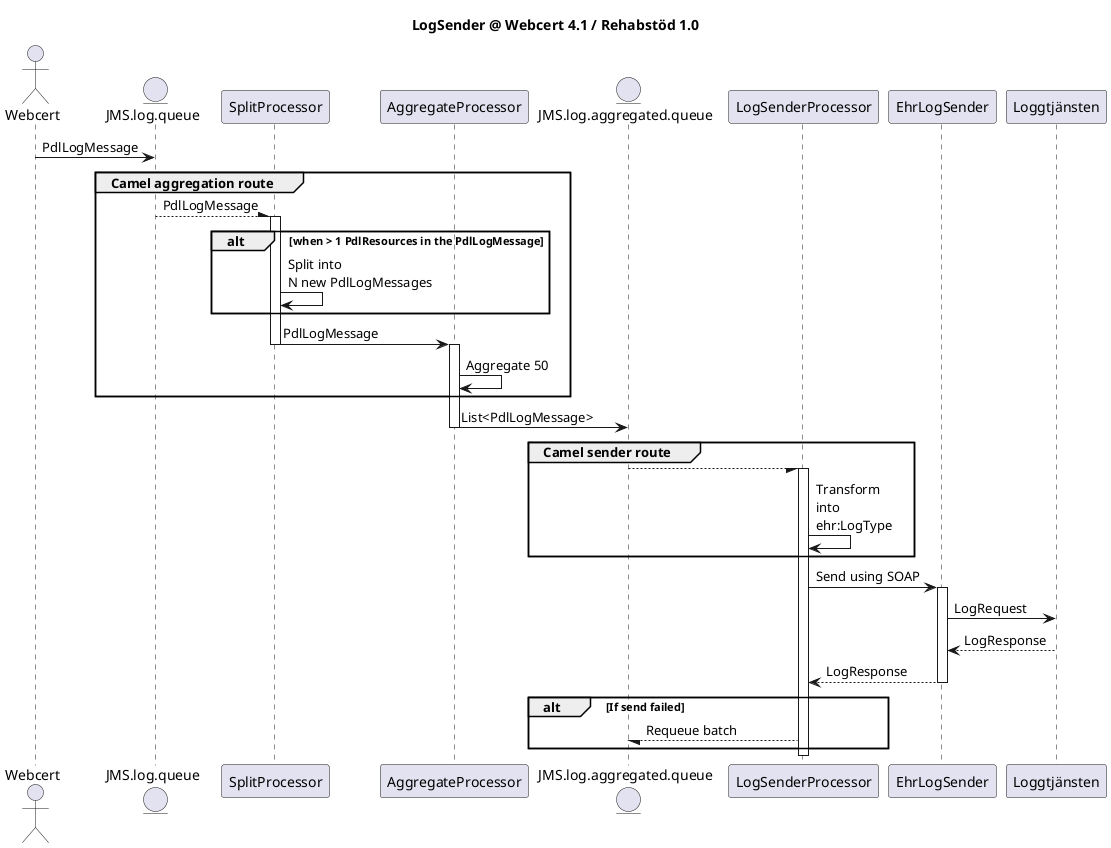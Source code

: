 @startuml
title LogSender @ Webcert 4.1 / Rehabstöd 1.0
actor Webcert
entity JMS.log.queue
Webcert -> JMS.log.queue: PdlLogMessage


group Camel aggregation route

SplitProcessor /-- JMS.log.queue: PdlLogMessage
activate SplitProcessor
alt when > 1 PdlResources in the PdlLogMessage
SplitProcessor -> SplitProcessor: Split into \nN new PdlLogMessages
end
SplitProcessor -> AggregateProcessor: PdlLogMessage
deactivate SplitProcessor
activate AggregateProcessor
AggregateProcessor -> AggregateProcessor: Aggregate 50

entity JMS.log.aggregated.queue

 end
AggregateProcessor -> JMS.log.aggregated.queue: List<PdlLogMessage>
deactivate AggregateProcessor

group Camel sender route
JMS.log.aggregated.queue --/ LogSenderProcessor
activate LogSenderProcessor
LogSenderProcessor -> LogSenderProcessor: Transform\ninto\nehr:LogType

end

LogSenderProcessor -> EhrLogSender: Send using SOAP
activate EhrLogSender
EhrLogSender -> Loggtjänsten: LogRequest
Loggtjänsten --> EhrLogSender: LogResponse

EhrLogSender --> LogSenderProcessor: LogResponse
deactivate EhrLogSender

alt If send failed
   LogSenderProcessor --/ JMS.log.aggregated.queue: Requeue batch
end
deactivate LogSenderProcessor

@enduml